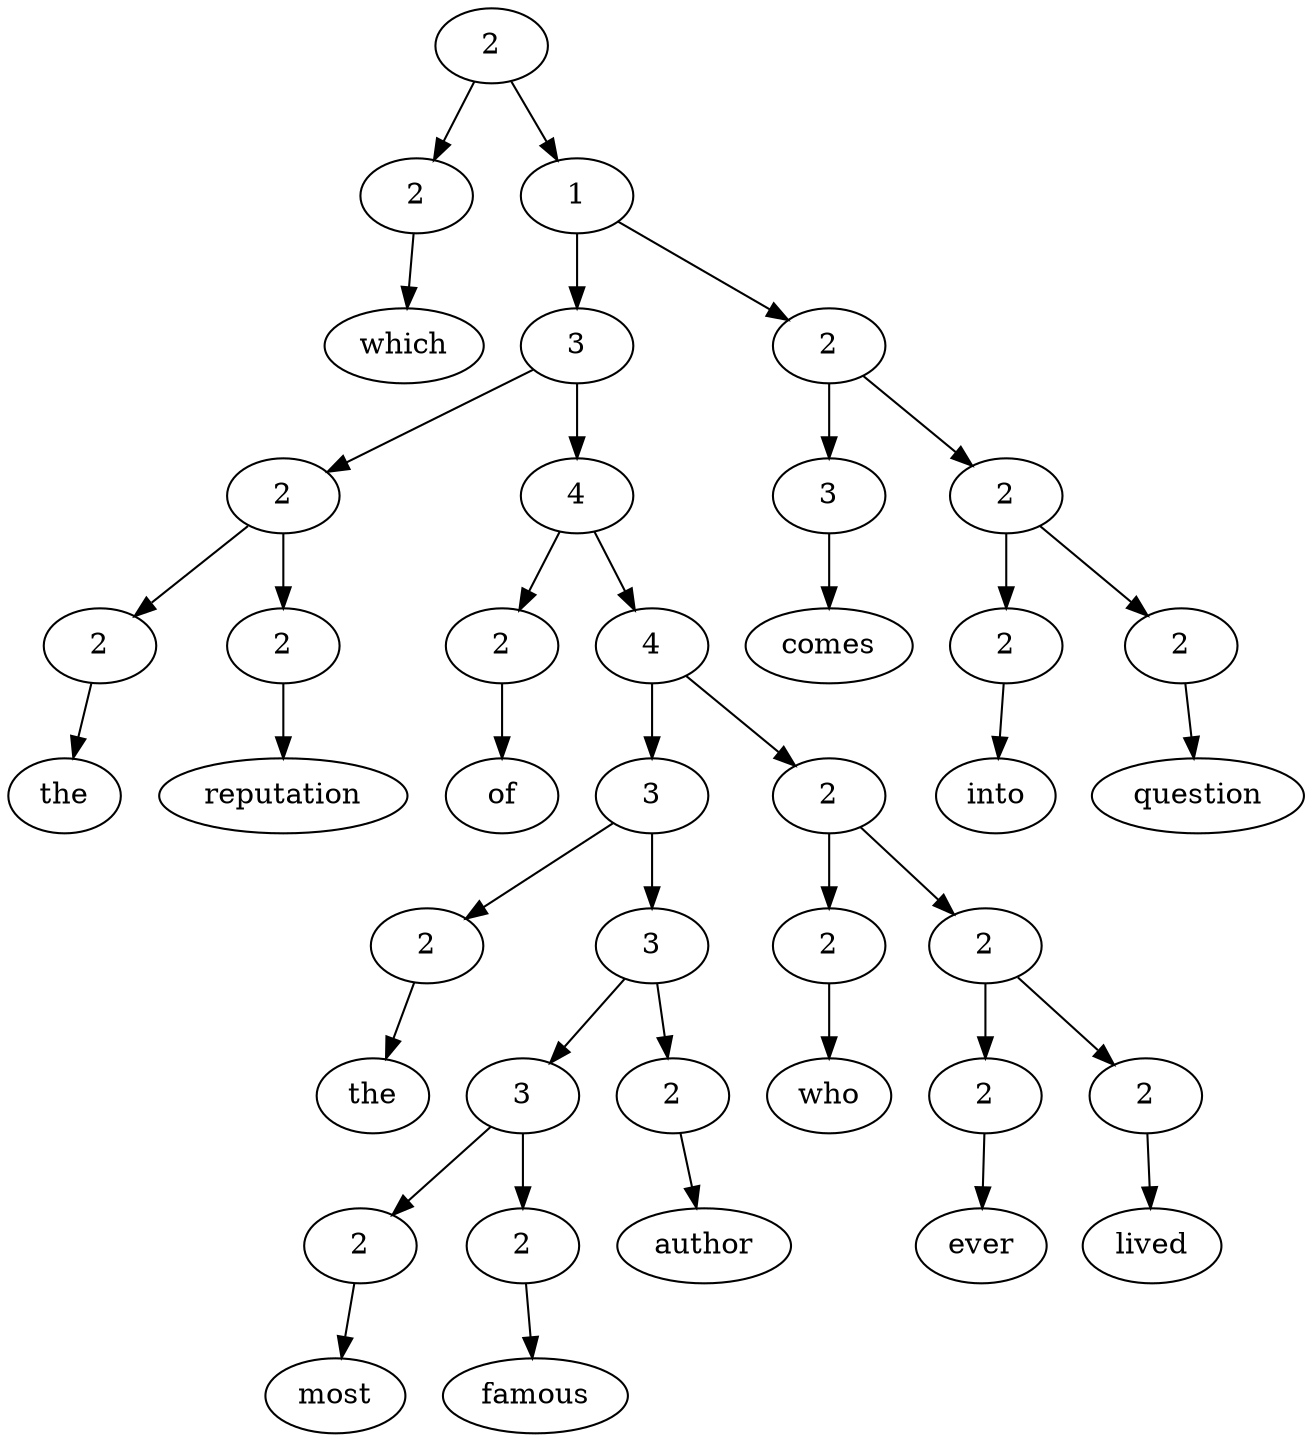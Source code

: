 digraph G{Node0 [label="2"]
Node0 -> Node1
Node0 -> Node3
Node1 [label="2"]
Node1 -> Node2
Node3 [label="1"]
Node3 -> Node4
Node3 -> Node33
Node2 [label="which"]
Node4 [label="3"]
Node4 -> Node5
Node4 -> Node10
Node33 [label="2"]
Node33 -> Node34
Node33 -> Node36
Node5 [label="2"]
Node5 -> Node6
Node5 -> Node8
Node10 [label="4"]
Node10 -> Node11
Node10 -> Node13
Node34 [label="3"]
Node34 -> Node35
Node36 [label="2"]
Node36 -> Node37
Node36 -> Node39
Node6 [label="2"]
Node6 -> Node7
Node8 [label="2"]
Node8 -> Node9
Node11 [label="2"]
Node11 -> Node12
Node13 [label="4"]
Node13 -> Node14
Node13 -> Node25
Node35 [label="comes"]
Node37 [label="2"]
Node37 -> Node38
Node39 [label="2"]
Node39 -> Node40
Node7 [label="the"]
Node9 [label="reputation"]
Node12 [label="of"]
Node14 [label="3"]
Node14 -> Node15
Node14 -> Node17
Node25 [label="2"]
Node25 -> Node26
Node25 -> Node28
Node38 [label="into"]
Node40 [label="question"]
Node15 [label="2"]
Node15 -> Node16
Node17 [label="3"]
Node17 -> Node18
Node17 -> Node23
Node26 [label="2"]
Node26 -> Node27
Node28 [label="2"]
Node28 -> Node29
Node28 -> Node31
Node16 [label="the"]
Node18 [label="3"]
Node18 -> Node19
Node18 -> Node21
Node23 [label="2"]
Node23 -> Node24
Node27 [label="who"]
Node29 [label="2"]
Node29 -> Node30
Node31 [label="2"]
Node31 -> Node32
Node19 [label="2"]
Node19 -> Node20
Node21 [label="2"]
Node21 -> Node22
Node24 [label="author"]
Node30 [label="ever"]
Node32 [label="lived"]
Node20 [label="most"]
Node22 [label="famous"]
}